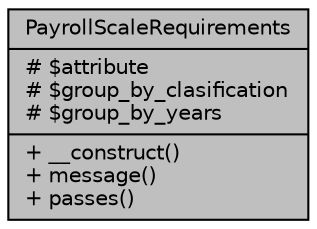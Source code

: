 digraph "PayrollScaleRequirements"
{
 // LATEX_PDF_SIZE
  bgcolor="transparent";
  edge [fontname="Helvetica",fontsize="10",labelfontname="Helvetica",labelfontsize="10"];
  node [fontname="Helvetica",fontsize="10",shape=record];
  Node1 [label="{PayrollScaleRequirements\n|# $attribute\l# $group_by_clasification\l# $group_by_years\l|+ __construct()\l+ message()\l+ passes()\l}",height=0.2,width=0.4,color="black", fillcolor="grey75", style="filled", fontcolor="black",tooltip="Reglas de validación para los requerimientos de las escalas de un escalafón salarial."];
}
